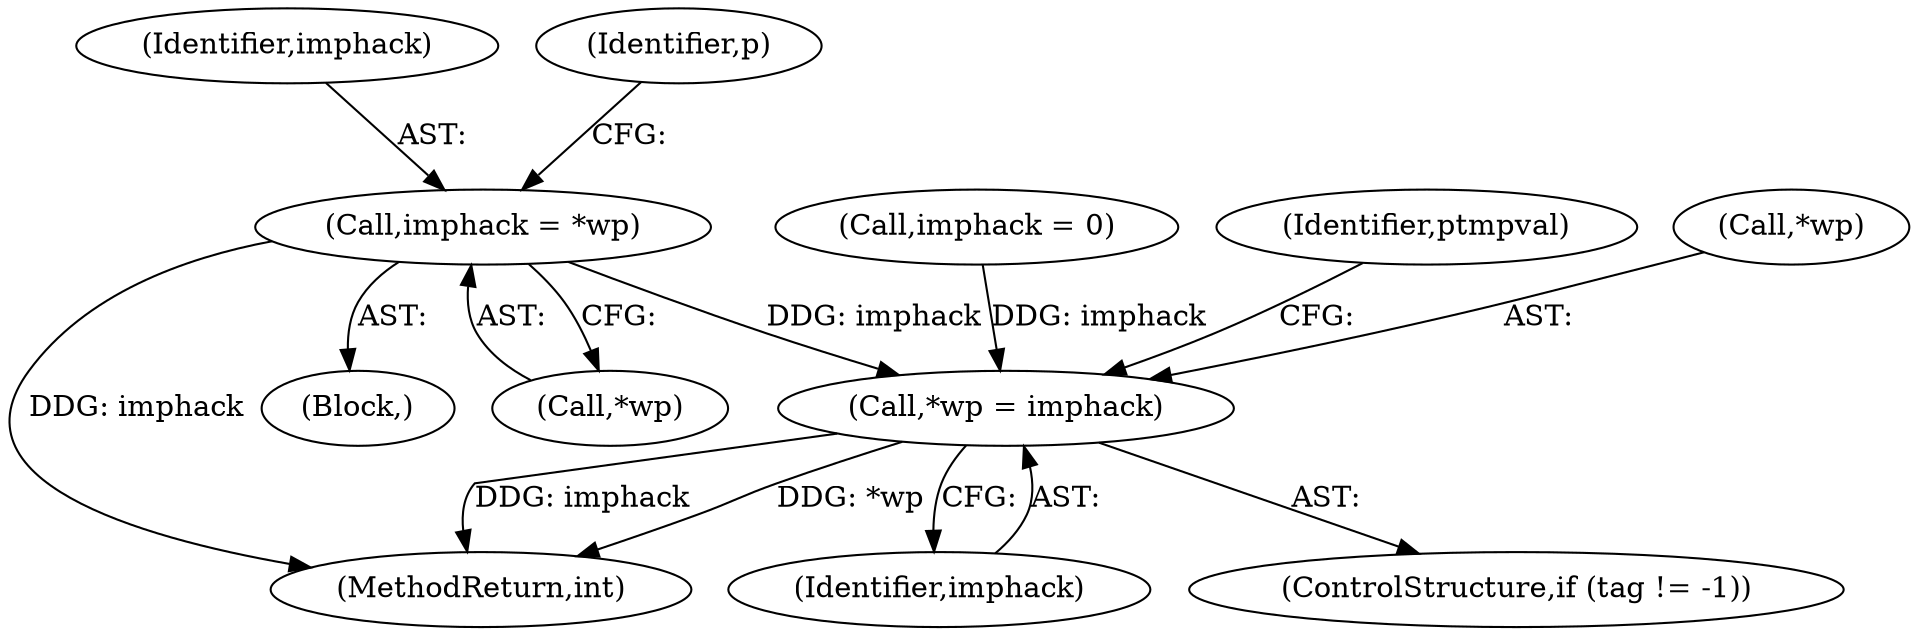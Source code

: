 digraph "0_openssl_b717b083073b6cacc0a5e2397b661678aff7ae7f@pointer" {
"1000408" [label="(Call,imphack = *wp)"];
"1000445" [label="(Call,*wp = imphack)"];
"1000440" [label="(ControlStructure,if (tag != -1))"];
"1000955" [label="(MethodReturn,int)"];
"1000408" [label="(Call,imphack = *wp)"];
"1000445" [label="(Call,*wp = imphack)"];
"1000448" [label="(Identifier,imphack)"];
"1000167" [label="(Call,imphack = 0)"];
"1000410" [label="(Call,*wp)"];
"1000450" [label="(Identifier,ptmpval)"];
"1000409" [label="(Identifier,imphack)"];
"1000401" [label="(Block,)"];
"1000414" [label="(Identifier,p)"];
"1000446" [label="(Call,*wp)"];
"1000408" -> "1000401"  [label="AST: "];
"1000408" -> "1000410"  [label="CFG: "];
"1000409" -> "1000408"  [label="AST: "];
"1000410" -> "1000408"  [label="AST: "];
"1000414" -> "1000408"  [label="CFG: "];
"1000408" -> "1000955"  [label="DDG: imphack"];
"1000408" -> "1000445"  [label="DDG: imphack"];
"1000445" -> "1000440"  [label="AST: "];
"1000445" -> "1000448"  [label="CFG: "];
"1000446" -> "1000445"  [label="AST: "];
"1000448" -> "1000445"  [label="AST: "];
"1000450" -> "1000445"  [label="CFG: "];
"1000445" -> "1000955"  [label="DDG: *wp"];
"1000445" -> "1000955"  [label="DDG: imphack"];
"1000167" -> "1000445"  [label="DDG: imphack"];
}
